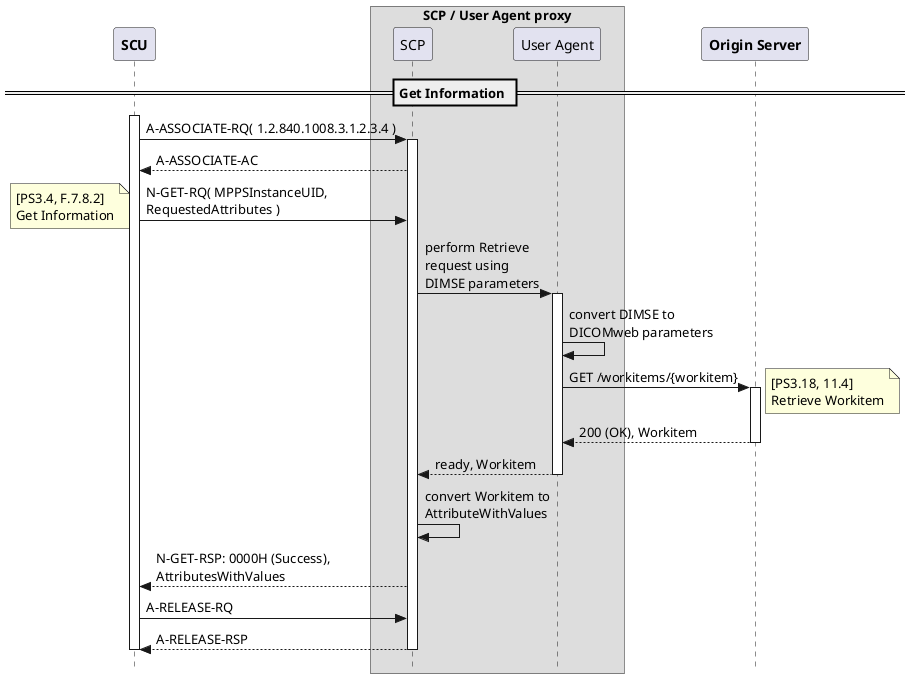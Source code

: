 @startuml SCP-UA Proxy
!pragma teoz true
skinparam style strictuml
hide footbox

participant "**SCU**" as SCU
box SCP / User Agent proxy
  participant "SCP" as SCP
  participant "User Agent" as UA
end box
participant "**Origin Server**" as OS

== Get Information ==
activate SCU
SCU -> SCP: A-ASSOCIATE-RQ( 1.2.840.1008.3.1.2.3.4 )
activate SCP
SCU <-- SCP: A-ASSOCIATE-AC
SCU -> SCP: N-GET-RQ( MPPSInstanceUID,\nRequestedAttributes )
note left: [PS3.4, F.7.8.2]\nGet Information
SCP -> UA: perform Retrieve\nrequest using\nDIMSE parameters
activate UA
UA -> UA: convert DIMSE to\nDICOMweb parameters
UA -> OS: GET /workitems/{workitem}
activate OS
note right: [PS3.18, 11.4]\nRetrieve Workitem
UA <-- OS: 200 (OK), Workitem
deactivate OS
SCP <-- UA: ready, Workitem
deactivate UA
SCP -> SCP: convert Workitem to\nAttributeWithValues
SCU <-- SCP: N-GET-RSP: 0000H (Success),\nAttributesWithValues
SCU -> SCP: A-RELEASE-RQ
SCU <-- SCP: A-RELEASE-RSP
deactivate SCP
deactivate SCU
